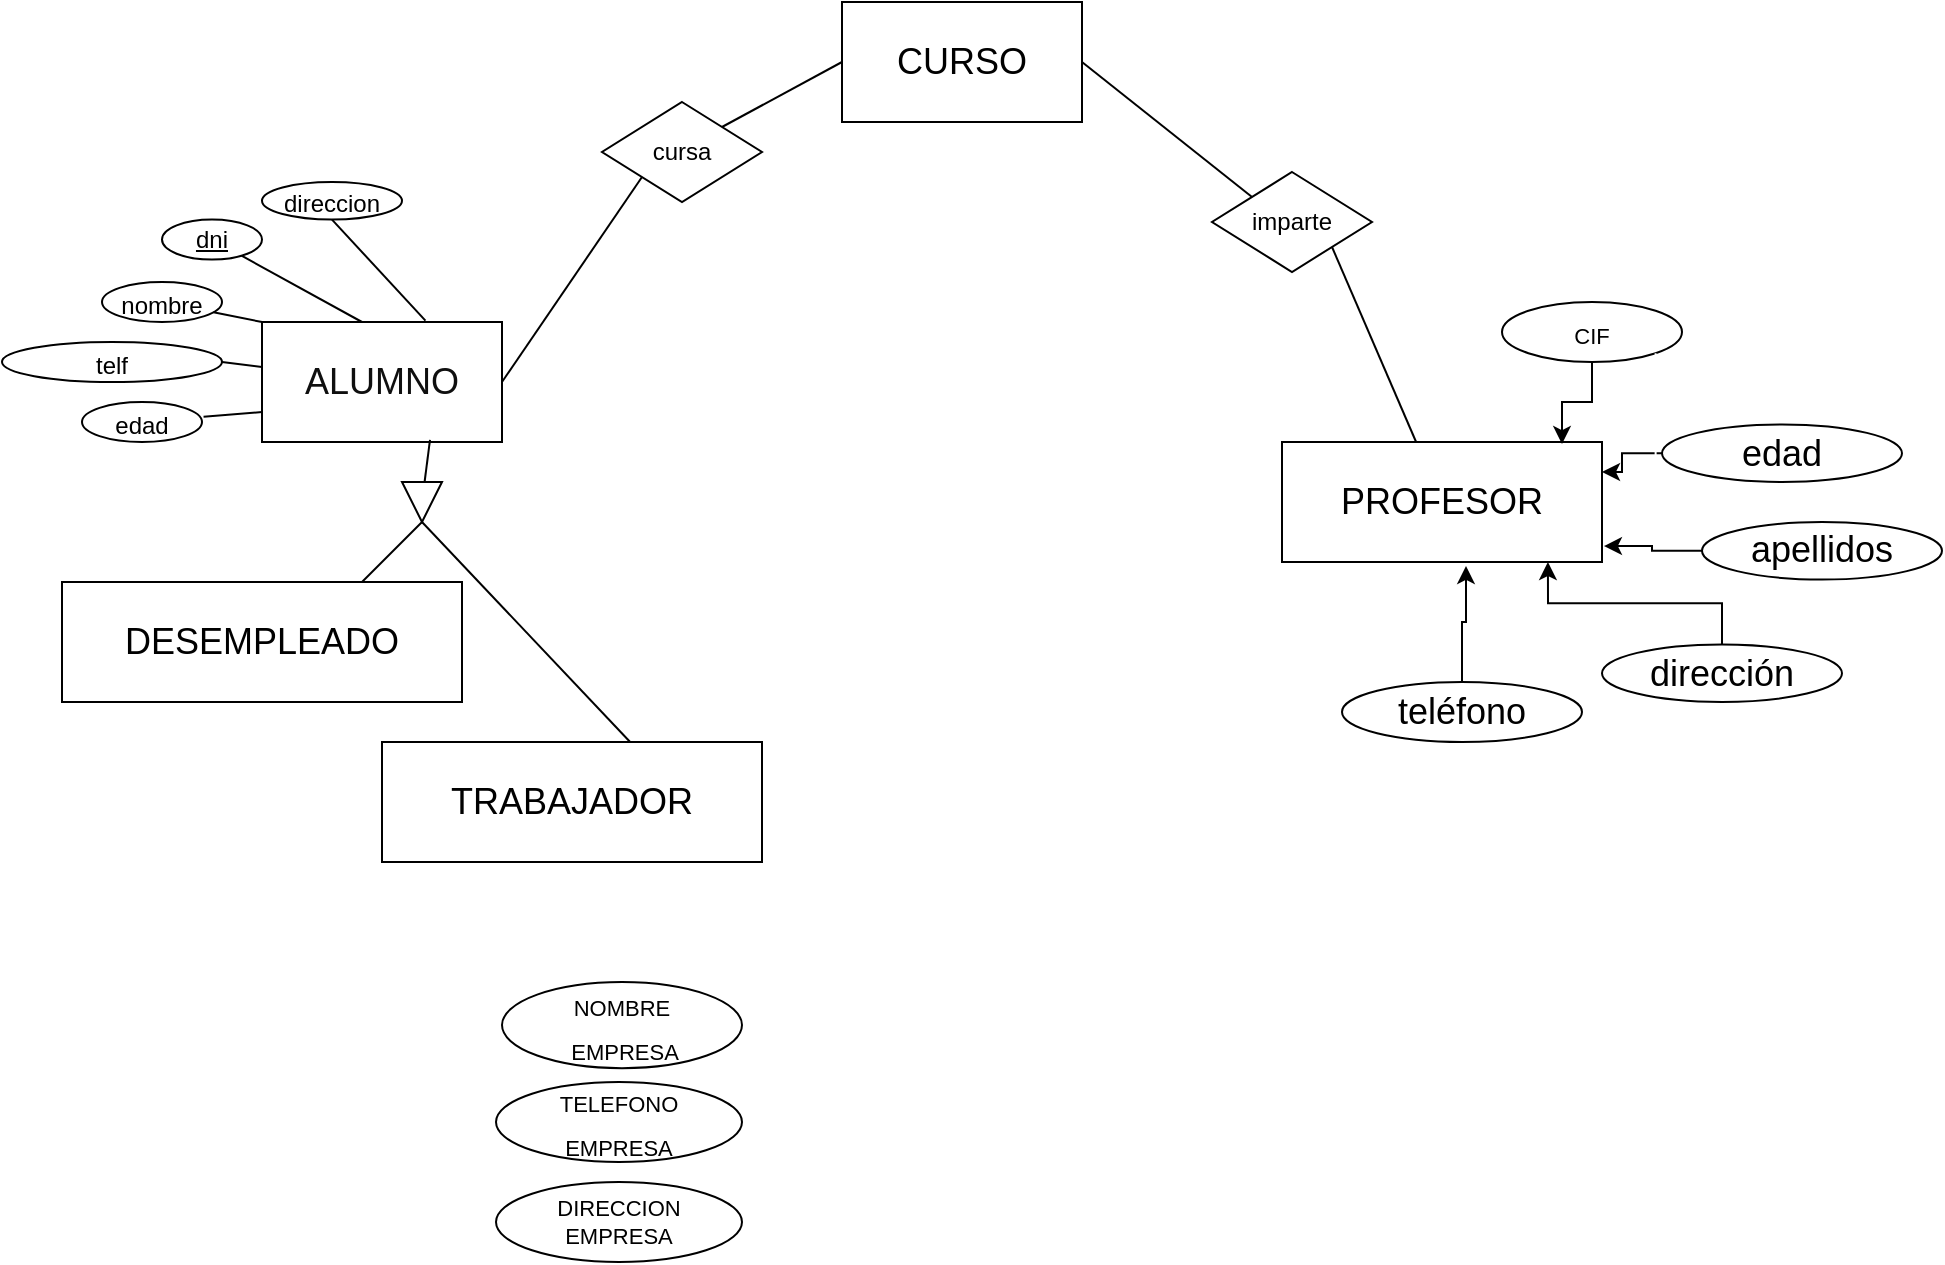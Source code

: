 <mxfile version="20.1.1" type="github">
  <diagram id="1pK2U52u39EcWoUf9Ywa" name="Página-1">
    <mxGraphModel dx="2591" dy="1571" grid="1" gridSize="10" guides="1" tooltips="1" connect="1" arrows="1" fold="1" page="1" pageScale="1" pageWidth="1169" pageHeight="827" math="0" shadow="0">
      <root>
        <mxCell id="0" />
        <mxCell id="1" parent="0" />
        <mxCell id="-nL9x9uwBdVTPMebP5XL-3" value="&lt;font color=&quot;#0F0F0F&quot;&gt;ALUMNO&lt;/font&gt;" style="rounded=0;whiteSpace=wrap;html=1;shadow=0;sketch=0;fontSize=18;" vertex="1" parent="1">
          <mxGeometry x="110" y="110" width="120" height="60" as="geometry" />
        </mxCell>
        <mxCell id="-nL9x9uwBdVTPMebP5XL-4" value="DESEMPLEADO" style="rounded=0;whiteSpace=wrap;html=1;shadow=0;sketch=0;fontSize=18;" vertex="1" parent="1">
          <mxGeometry x="10" y="240" width="200" height="60" as="geometry" />
        </mxCell>
        <mxCell id="-nL9x9uwBdVTPMebP5XL-6" value="TRABAJADOR" style="rounded=0;whiteSpace=wrap;html=1;shadow=0;sketch=0;fontSize=18;" vertex="1" parent="1">
          <mxGeometry x="170" y="320" width="190" height="60" as="geometry" />
        </mxCell>
        <mxCell id="TKiHXVhpRPQdh1ImLI7p-11" style="rounded=0;orthogonalLoop=1;jettySize=auto;html=1;entryX=1;entryY=0;entryDx=0;entryDy=0;exitX=0;exitY=0.5;exitDx=0;exitDy=0;endArrow=none;endFill=0;" edge="1" parent="1" source="-nL9x9uwBdVTPMebP5XL-10" target="TKiHXVhpRPQdh1ImLI7p-10">
          <mxGeometry relative="1" as="geometry" />
        </mxCell>
        <mxCell id="TKiHXVhpRPQdh1ImLI7p-12" style="rounded=0;orthogonalLoop=1;jettySize=auto;html=1;entryX=0;entryY=0;entryDx=0;entryDy=0;exitX=1;exitY=0.5;exitDx=0;exitDy=0;endArrow=none;endFill=0;" edge="1" parent="1" source="-nL9x9uwBdVTPMebP5XL-10" target="TKiHXVhpRPQdh1ImLI7p-9">
          <mxGeometry relative="1" as="geometry" />
        </mxCell>
        <mxCell id="-nL9x9uwBdVTPMebP5XL-10" value="&lt;div&gt;CURSO&lt;/div&gt;" style="rounded=0;whiteSpace=wrap;html=1;shadow=0;sketch=0;fontSize=18;" vertex="1" parent="1">
          <mxGeometry x="400" y="-50" width="120" height="60" as="geometry" />
        </mxCell>
        <mxCell id="-nL9x9uwBdVTPMebP5XL-11" value="" style="endArrow=none;html=1;rounded=1;sketch=0;fontSize=18;curved=0;exitX=1;exitY=0.5;exitDx=0;exitDy=0;entryX=0;entryY=1;entryDx=0;entryDy=0;" edge="1" parent="1" source="-nL9x9uwBdVTPMebP5XL-3" target="TKiHXVhpRPQdh1ImLI7p-10">
          <mxGeometry width="50" height="50" relative="1" as="geometry">
            <mxPoint x="510" y="460" as="sourcePoint" />
            <mxPoint x="310" y="110" as="targetPoint" />
          </mxGeometry>
        </mxCell>
        <mxCell id="-nL9x9uwBdVTPMebP5XL-12" value="PROFESOR" style="rounded=0;whiteSpace=wrap;html=1;shadow=0;sketch=0;fontSize=18;" vertex="1" parent="1">
          <mxGeometry x="620" y="170" width="160" height="60" as="geometry" />
        </mxCell>
        <mxCell id="-nL9x9uwBdVTPMebP5XL-13" value="" style="endArrow=none;html=1;rounded=1;sketch=0;fontSize=18;curved=0;exitX=1;exitY=1;exitDx=0;exitDy=0;" edge="1" parent="1" source="TKiHXVhpRPQdh1ImLI7p-9" target="-nL9x9uwBdVTPMebP5XL-12">
          <mxGeometry width="50" height="50" relative="1" as="geometry">
            <mxPoint x="490" y="130" as="sourcePoint" />
            <mxPoint x="560" y="410" as="targetPoint" />
            <Array as="points" />
          </mxGeometry>
        </mxCell>
        <mxCell id="-y0gwHIN84zzs6Bqgjcf-3" value="" style="endArrow=none;html=1;rounded=0;startArrow=none;entryX=0.7;entryY=0.983;entryDx=0;entryDy=0;entryPerimeter=0;" edge="1" parent="1" source="-y0gwHIN84zzs6Bqgjcf-6" target="-nL9x9uwBdVTPMebP5XL-3">
          <mxGeometry width="50" height="50" relative="1" as="geometry">
            <mxPoint x="190" y="210" as="sourcePoint" />
            <mxPoint x="190" y="160" as="targetPoint" />
          </mxGeometry>
        </mxCell>
        <mxCell id="-nL9x9uwBdVTPMebP5XL-15" value="&lt;font style=&quot;font-size: 11px;&quot;&gt;CIF&lt;/font&gt;" style="ellipse;whiteSpace=wrap;html=1;rounded=0;shadow=0;sketch=0;fontSize=18;" vertex="1" parent="1">
          <mxGeometry x="730" y="100" width="90" height="30" as="geometry" />
        </mxCell>
        <mxCell id="-y0gwHIN84zzs6Bqgjcf-4" value="" style="endArrow=none;html=1;rounded=0;exitX=0.75;exitY=0;exitDx=0;exitDy=0;" edge="1" parent="1" source="-nL9x9uwBdVTPMebP5XL-4">
          <mxGeometry width="50" height="50" relative="1" as="geometry">
            <mxPoint x="140" y="260" as="sourcePoint" />
            <mxPoint x="190" y="210" as="targetPoint" />
          </mxGeometry>
        </mxCell>
        <mxCell id="-y0gwHIN84zzs6Bqgjcf-5" value="" style="endArrow=none;html=1;rounded=0;exitX=0.653;exitY=0;exitDx=0;exitDy=0;exitPerimeter=0;" edge="1" parent="1" source="-nL9x9uwBdVTPMebP5XL-6">
          <mxGeometry width="50" height="50" relative="1" as="geometry">
            <mxPoint x="380" y="280" as="sourcePoint" />
            <mxPoint x="190" y="210" as="targetPoint" />
          </mxGeometry>
        </mxCell>
        <mxCell id="-y0gwHIN84zzs6Bqgjcf-6" value="" style="triangle;whiteSpace=wrap;html=1;rotation=0;direction=south;" vertex="1" parent="1">
          <mxGeometry x="180" y="190" width="20" height="20" as="geometry" />
        </mxCell>
        <mxCell id="-y0gwHIN84zzs6Bqgjcf-7" value="" style="endArrow=none;html=1;rounded=0;" edge="1" parent="1" target="-y0gwHIN84zzs6Bqgjcf-6">
          <mxGeometry width="50" height="50" relative="1" as="geometry">
            <mxPoint x="190" y="210" as="sourcePoint" />
            <mxPoint x="190" y="175" as="targetPoint" />
          </mxGeometry>
        </mxCell>
        <mxCell id="-y0gwHIN84zzs6Bqgjcf-8" value="" style="endArrow=none;html=1;rounded=1;sketch=0;curved=0;" edge="1" parent="1" target="-y0gwHIN84zzs6Bqgjcf-9">
          <mxGeometry width="50" height="50" relative="1" as="geometry">
            <mxPoint x="160" y="110" as="sourcePoint" />
            <mxPoint x="160" y="80" as="targetPoint" />
            <Array as="points" />
          </mxGeometry>
        </mxCell>
        <mxCell id="-y0gwHIN84zzs6Bqgjcf-9" value="&lt;u&gt;dni&lt;/u&gt;" style="ellipse;whiteSpace=wrap;html=1;rounded=0;sketch=0;" vertex="1" parent="1">
          <mxGeometry x="60" y="58.79" width="50" height="20" as="geometry" />
        </mxCell>
        <mxCell id="TKiHXVhpRPQdh1ImLI7p-7" style="edgeStyle=orthogonalEdgeStyle;rounded=0;orthogonalLoop=1;jettySize=auto;html=1;entryX=0.875;entryY=0.017;entryDx=0;entryDy=0;entryPerimeter=0;" edge="1" parent="1" source="-nL9x9uwBdVTPMebP5XL-15" target="-nL9x9uwBdVTPMebP5XL-12">
          <mxGeometry relative="1" as="geometry" />
        </mxCell>
        <mxCell id="TKiHXVhpRPQdh1ImLI7p-6" style="edgeStyle=orthogonalEdgeStyle;rounded=0;orthogonalLoop=1;jettySize=auto;html=1;entryX=1;entryY=0.25;entryDx=0;entryDy=0;" edge="1" parent="1" source="-nL9x9uwBdVTPMebP5XL-16" target="-nL9x9uwBdVTPMebP5XL-12">
          <mxGeometry relative="1" as="geometry" />
        </mxCell>
        <mxCell id="-nL9x9uwBdVTPMebP5XL-32" style="edgeStyle=orthogonalEdgeStyle;curved=0;rounded=1;sketch=0;orthogonalLoop=1;jettySize=auto;html=1;exitX=1;exitY=1;exitDx=0;exitDy=0;fontSize=12;fontColor=#0F0F0F;strokeColor=#FFFFFF;" edge="1" parent="1" source="-nL9x9uwBdVTPMebP5XL-15">
          <mxGeometry relative="1" as="geometry">
            <mxPoint x="795" y="330.0" as="targetPoint" />
          </mxGeometry>
        </mxCell>
        <mxCell id="-nL9x9uwBdVTPMebP5XL-16" value="edad" style="ellipse;whiteSpace=wrap;html=1;rounded=0;shadow=0;sketch=0;fontSize=18;" vertex="1" parent="1">
          <mxGeometry x="810" y="161.213" width="120" height="28.788" as="geometry" />
        </mxCell>
        <mxCell id="TKiHXVhpRPQdh1ImLI7p-5" style="edgeStyle=orthogonalEdgeStyle;rounded=0;orthogonalLoop=1;jettySize=auto;html=1;entryX=1.006;entryY=0.867;entryDx=0;entryDy=0;entryPerimeter=0;" edge="1" parent="1" source="-nL9x9uwBdVTPMebP5XL-18" target="-nL9x9uwBdVTPMebP5XL-12">
          <mxGeometry relative="1" as="geometry" />
        </mxCell>
        <mxCell id="-nL9x9uwBdVTPMebP5XL-18" value="apellidos" style="ellipse;whiteSpace=wrap;html=1;rounded=0;shadow=0;sketch=0;fontSize=18;" vertex="1" parent="1">
          <mxGeometry x="830" y="209.996" width="120" height="28.788" as="geometry" />
        </mxCell>
        <mxCell id="TKiHXVhpRPQdh1ImLI7p-3" style="edgeStyle=orthogonalEdgeStyle;rounded=0;orthogonalLoop=1;jettySize=auto;html=1;entryX=0.831;entryY=1;entryDx=0;entryDy=0;entryPerimeter=0;" edge="1" parent="1" source="-nL9x9uwBdVTPMebP5XL-19" target="-nL9x9uwBdVTPMebP5XL-12">
          <mxGeometry relative="1" as="geometry" />
        </mxCell>
        <mxCell id="-nL9x9uwBdVTPMebP5XL-19" value="dirección" style="ellipse;whiteSpace=wrap;html=1;rounded=0;shadow=0;sketch=0;fontSize=18;" vertex="1" parent="1">
          <mxGeometry x="780" y="271.209" width="120" height="28.788" as="geometry" />
        </mxCell>
        <mxCell id="TKiHXVhpRPQdh1ImLI7p-4" style="edgeStyle=orthogonalEdgeStyle;rounded=0;orthogonalLoop=1;jettySize=auto;html=1;entryX=0.575;entryY=1.033;entryDx=0;entryDy=0;entryPerimeter=0;" edge="1" parent="1" source="-nL9x9uwBdVTPMebP5XL-20" target="-nL9x9uwBdVTPMebP5XL-12">
          <mxGeometry relative="1" as="geometry" />
        </mxCell>
        <mxCell id="-nL9x9uwBdVTPMebP5XL-20" value="teléfono" style="ellipse;whiteSpace=wrap;html=1;rounded=0;shadow=0;sketch=0;fontSize=18;" vertex="1" parent="1">
          <mxGeometry x="650" y="290" width="120" height="30" as="geometry" />
        </mxCell>
        <mxCell id="TKiHXVhpRPQdh1ImLI7p-9" value="imparte" style="rhombus;whiteSpace=wrap;html=1;" vertex="1" parent="1">
          <mxGeometry x="585" y="35" width="80" height="50" as="geometry" />
        </mxCell>
        <mxCell id="TKiHXVhpRPQdh1ImLI7p-10" value="cursa" style="rhombus;whiteSpace=wrap;html=1;" vertex="1" parent="1">
          <mxGeometry x="280" width="80" height="50" as="geometry" />
        </mxCell>
        <mxCell id="-y0gwHIN84zzs6Bqgjcf-12" value="&lt;font style=&quot;font-size: 12px;&quot;&gt;nombre&lt;/font&gt;" style="ellipse;whiteSpace=wrap;html=1;rounded=0;shadow=0;sketch=0;fontSize=18;" vertex="1" parent="1">
          <mxGeometry x="30" y="90" width="60" height="20" as="geometry" />
        </mxCell>
        <mxCell id="-y0gwHIN84zzs6Bqgjcf-13" value="" style="endArrow=none;html=1;rounded=1;sketch=0;curved=0;entryX=0;entryY=0;entryDx=0;entryDy=0;" edge="1" parent="1" source="-y0gwHIN84zzs6Bqgjcf-12" target="-nL9x9uwBdVTPMebP5XL-3">
          <mxGeometry width="50" height="50" relative="1" as="geometry">
            <mxPoint x="100" y="110" as="sourcePoint" />
            <mxPoint x="107.96" y="132.98" as="targetPoint" />
          </mxGeometry>
        </mxCell>
        <mxCell id="-y0gwHIN84zzs6Bqgjcf-15" value="&lt;font style=&quot;font-size: 12px;&quot;&gt;direccion&lt;/font&gt;" style="ellipse;whiteSpace=wrap;html=1;rounded=0;shadow=0;sketch=0;fontSize=18;" vertex="1" parent="1">
          <mxGeometry x="110" y="40" width="70" height="18.79" as="geometry" />
        </mxCell>
        <mxCell id="-y0gwHIN84zzs6Bqgjcf-16" value="" style="endArrow=none;html=1;rounded=1;sketch=0;curved=0;exitX=0.681;exitY=-0.011;exitDx=0;exitDy=0;exitPerimeter=0;entryX=0.5;entryY=1;entryDx=0;entryDy=0;" edge="1" parent="1" source="-nL9x9uwBdVTPMebP5XL-3" target="-y0gwHIN84zzs6Bqgjcf-15">
          <mxGeometry width="50" height="50" relative="1" as="geometry">
            <mxPoint x="170" y="120" as="sourcePoint" />
            <mxPoint x="200" y="61" as="targetPoint" />
            <Array as="points" />
          </mxGeometry>
        </mxCell>
        <mxCell id="-y0gwHIN84zzs6Bqgjcf-17" value="&lt;font style=&quot;font-size: 12px;&quot;&gt;telf&lt;/font&gt;" style="ellipse;whiteSpace=wrap;html=1;rounded=0;shadow=0;sketch=0;fontSize=18;" vertex="1" parent="1">
          <mxGeometry x="-20" y="120" width="110" height="20" as="geometry" />
        </mxCell>
        <mxCell id="-y0gwHIN84zzs6Bqgjcf-18" value="" style="endArrow=none;html=1;rounded=1;sketch=0;curved=0;entryX=1;entryY=0.5;entryDx=0;entryDy=0;" edge="1" parent="1" source="-nL9x9uwBdVTPMebP5XL-3" target="-y0gwHIN84zzs6Bqgjcf-17">
          <mxGeometry width="50" height="50" relative="1" as="geometry">
            <mxPoint x="201.72" y="119.34" as="sourcePoint" />
            <mxPoint x="215" y="80" as="targetPoint" />
            <Array as="points" />
          </mxGeometry>
        </mxCell>
        <mxCell id="-y0gwHIN84zzs6Bqgjcf-24" value="&lt;font style=&quot;font-size: 12px;&quot;&gt;edad&lt;/font&gt;" style="ellipse;whiteSpace=wrap;html=1;rounded=0;shadow=0;sketch=0;fontSize=18;" vertex="1" parent="1">
          <mxGeometry x="20" y="150" width="60" height="20" as="geometry" />
        </mxCell>
        <mxCell id="-y0gwHIN84zzs6Bqgjcf-25" value="" style="endArrow=none;html=1;rounded=1;sketch=0;fontSize=12;curved=0;exitX=0;exitY=0.75;exitDx=0;exitDy=0;entryX=1.013;entryY=0.367;entryDx=0;entryDy=0;entryPerimeter=0;" edge="1" parent="1" source="-nL9x9uwBdVTPMebP5XL-3" target="-y0gwHIN84zzs6Bqgjcf-24">
          <mxGeometry width="50" height="50" relative="1" as="geometry">
            <mxPoint x="240" y="120" as="sourcePoint" />
            <mxPoint x="290" y="70" as="targetPoint" />
          </mxGeometry>
        </mxCell>
        <mxCell id="-nL9x9uwBdVTPMebP5XL-37" value="" style="edgeStyle=orthogonalEdgeStyle;curved=0;rounded=1;sketch=0;orthogonalLoop=1;jettySize=auto;html=1;fontSize=12;fontColor=#0F0F0F;strokeColor=#FFFFFF;" edge="1" parent="1" source="-nL9x9uwBdVTPMebP5XL-35" target="-nL9x9uwBdVTPMebP5XL-36">
          <mxGeometry relative="1" as="geometry" />
        </mxCell>
        <mxCell id="-nL9x9uwBdVTPMebP5XL-35" value="&lt;div style=&quot;font-size: 11px;&quot;&gt;&lt;font style=&quot;font-size: 11px;&quot;&gt;DIRECCION&lt;/font&gt;&lt;/div&gt;&lt;div style=&quot;font-size: 11px;&quot;&gt;&lt;font style=&quot;font-size: 11px;&quot;&gt;&lt;font style=&quot;font-size: 11px;&quot;&gt;EMPRESA&lt;/font&gt;&lt;br&gt;&lt;/font&gt;&lt;/div&gt;" style="ellipse;whiteSpace=wrap;html=1;rounded=0;shadow=0;sketch=0;fontSize=18;" vertex="1" parent="1">
          <mxGeometry x="227" y="540" width="123" height="40" as="geometry" />
        </mxCell>
        <mxCell id="-nL9x9uwBdVTPMebP5XL-36" value="&lt;div&gt;&lt;font style=&quot;font-size: 11px;&quot;&gt;TELEFONO&lt;/font&gt;&lt;/div&gt;&lt;div&gt;&lt;font style=&quot;font-size: 11px;&quot;&gt;EMPRESA&lt;br&gt;&lt;/font&gt;&lt;/div&gt;" style="ellipse;whiteSpace=wrap;html=1;rounded=0;shadow=0;sketch=0;fontSize=18;" vertex="1" parent="1">
          <mxGeometry x="227" y="490" width="123" height="40" as="geometry" />
        </mxCell>
        <mxCell id="-nL9x9uwBdVTPMebP5XL-33" value="&lt;div&gt;&lt;font style=&quot;font-size: 11px;&quot;&gt;NOMBRE&lt;/font&gt;&lt;/div&gt;&lt;div&gt;&lt;font style=&quot;font-size: 11px;&quot;&gt;&amp;nbsp;EMPRESA&lt;/font&gt;&lt;/div&gt;" style="ellipse;whiteSpace=wrap;html=1;rounded=0;shadow=0;sketch=0;fontSize=18;" vertex="1" parent="1">
          <mxGeometry x="230" y="440" width="120" height="43.09" as="geometry" />
        </mxCell>
      </root>
    </mxGraphModel>
  </diagram>
</mxfile>

